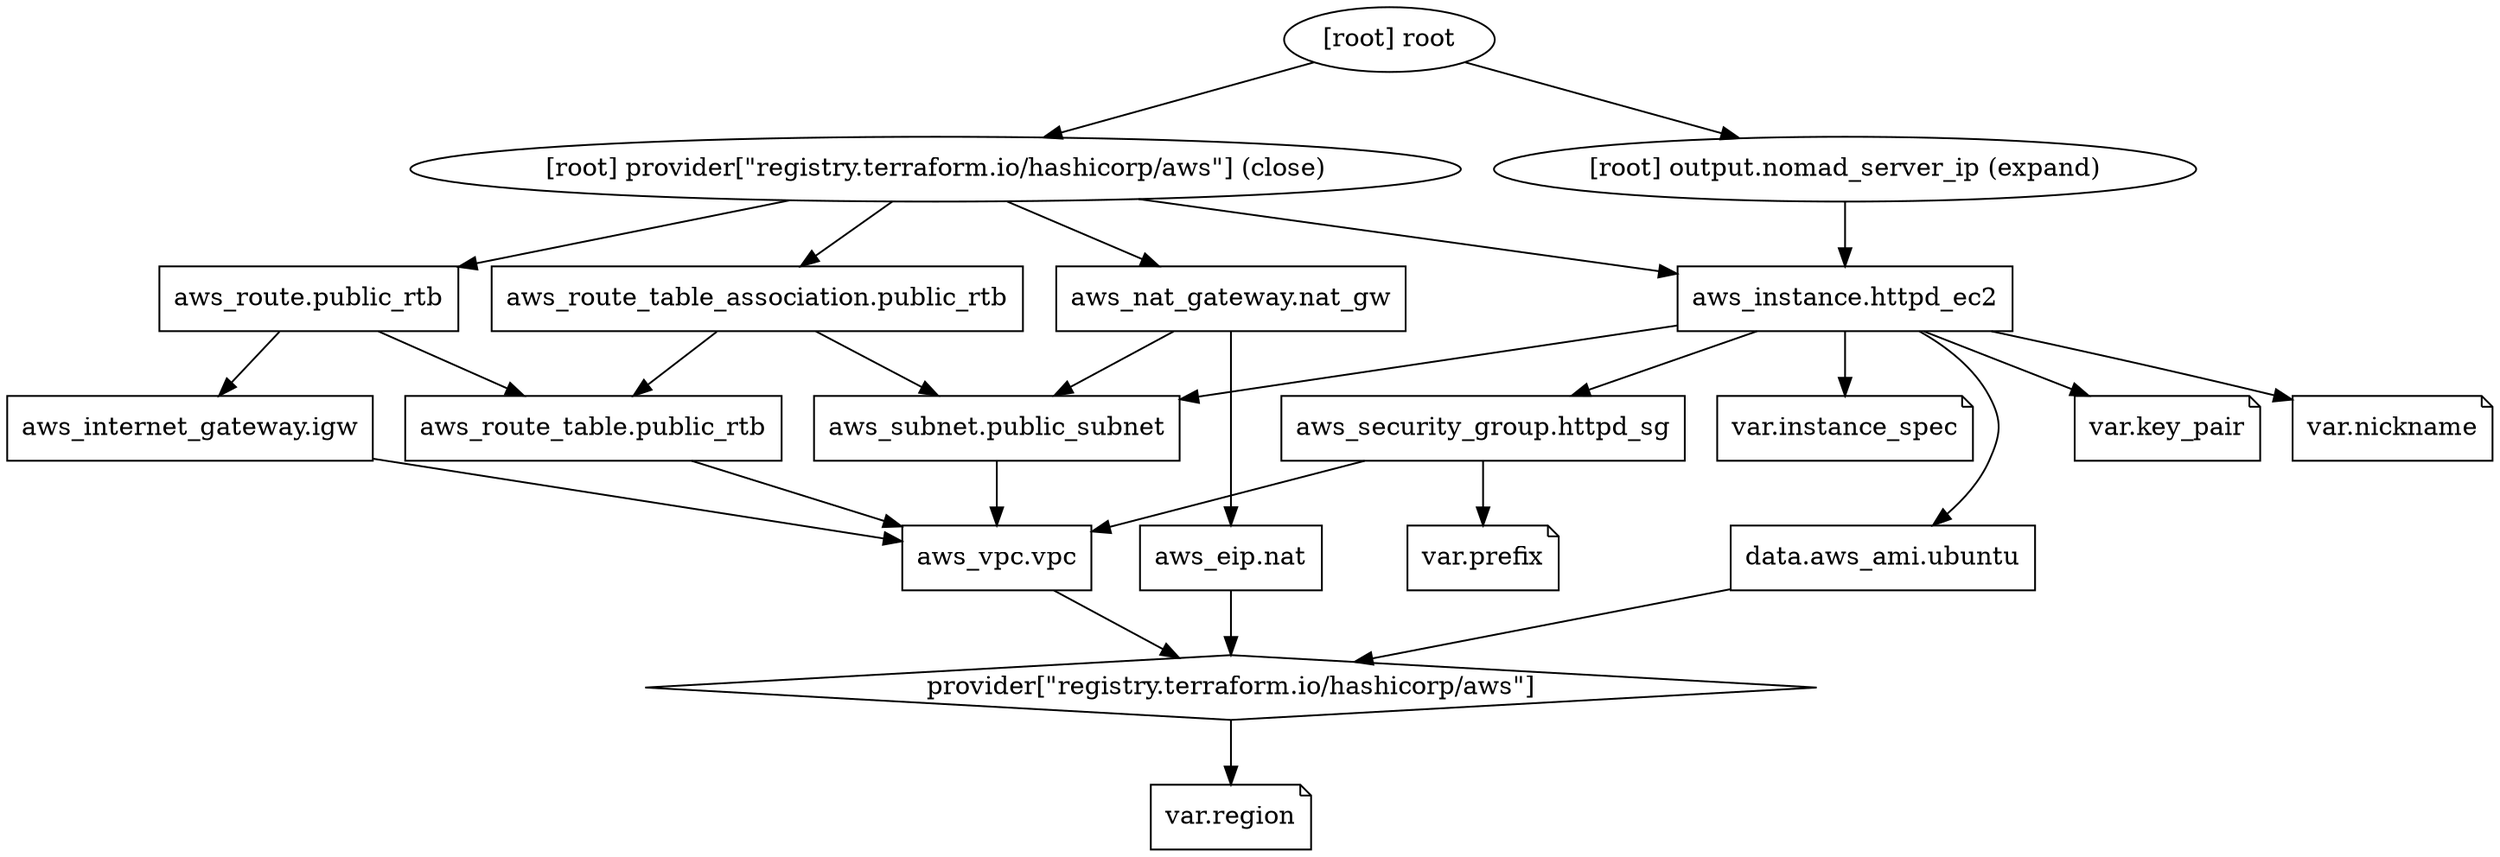 digraph {
	compound = "true"
	newrank = "true"
	subgraph "root" {
		"[root] aws_eip.nat (expand)" [label = "aws_eip.nat", shape = "box"]
		"[root] aws_instance.httpd_ec2 (expand)" [label = "aws_instance.httpd_ec2", shape = "box"]
		"[root] aws_internet_gateway.igw (expand)" [label = "aws_internet_gateway.igw", shape = "box"]
		"[root] aws_nat_gateway.nat_gw (expand)" [label = "aws_nat_gateway.nat_gw", shape = "box"]
		"[root] aws_route.public_rtb (expand)" [label = "aws_route.public_rtb", shape = "box"]
		"[root] aws_route_table.public_rtb (expand)" [label = "aws_route_table.public_rtb", shape = "box"]
		"[root] aws_route_table_association.public_rtb (expand)" [label = "aws_route_table_association.public_rtb", shape = "box"]
		"[root] aws_security_group.httpd_sg (expand)" [label = "aws_security_group.httpd_sg", shape = "box"]
		"[root] aws_subnet.public_subnet (expand)" [label = "aws_subnet.public_subnet", shape = "box"]
		"[root] aws_vpc.vpc (expand)" [label = "aws_vpc.vpc", shape = "box"]
		"[root] data.aws_ami.ubuntu (expand)" [label = "data.aws_ami.ubuntu", shape = "box"]
		"[root] provider[\"registry.terraform.io/hashicorp/aws\"]" [label = "provider[\"registry.terraform.io/hashicorp/aws\"]", shape = "diamond"]
		"[root] var.instance_spec" [label = "var.instance_spec", shape = "note"]
		"[root] var.key_pair" [label = "var.key_pair", shape = "note"]
		"[root] var.nickname" [label = "var.nickname", shape = "note"]
		"[root] var.prefix" [label = "var.prefix", shape = "note"]
		"[root] var.region" [label = "var.region", shape = "note"]
		"[root] aws_eip.nat (expand)" -> "[root] provider[\"registry.terraform.io/hashicorp/aws\"]"
		"[root] aws_instance.httpd_ec2 (expand)" -> "[root] aws_security_group.httpd_sg (expand)"
		"[root] aws_instance.httpd_ec2 (expand)" -> "[root] aws_subnet.public_subnet (expand)"
		"[root] aws_instance.httpd_ec2 (expand)" -> "[root] data.aws_ami.ubuntu (expand)"
		"[root] aws_instance.httpd_ec2 (expand)" -> "[root] var.instance_spec"
		"[root] aws_instance.httpd_ec2 (expand)" -> "[root] var.key_pair"
		"[root] aws_instance.httpd_ec2 (expand)" -> "[root] var.nickname"
		"[root] aws_internet_gateway.igw (expand)" -> "[root] aws_vpc.vpc (expand)"
		"[root] aws_nat_gateway.nat_gw (expand)" -> "[root] aws_eip.nat (expand)"
		"[root] aws_nat_gateway.nat_gw (expand)" -> "[root] aws_subnet.public_subnet (expand)"
		"[root] aws_route.public_rtb (expand)" -> "[root] aws_internet_gateway.igw (expand)"
		"[root] aws_route.public_rtb (expand)" -> "[root] aws_route_table.public_rtb (expand)"
		"[root] aws_route_table.public_rtb (expand)" -> "[root] aws_vpc.vpc (expand)"
		"[root] aws_route_table_association.public_rtb (expand)" -> "[root] aws_route_table.public_rtb (expand)"
		"[root] aws_route_table_association.public_rtb (expand)" -> "[root] aws_subnet.public_subnet (expand)"
		"[root] aws_security_group.httpd_sg (expand)" -> "[root] aws_vpc.vpc (expand)"
		"[root] aws_security_group.httpd_sg (expand)" -> "[root] var.prefix"
		"[root] aws_subnet.public_subnet (expand)" -> "[root] aws_vpc.vpc (expand)"
		"[root] aws_vpc.vpc (expand)" -> "[root] provider[\"registry.terraform.io/hashicorp/aws\"]"
		"[root] data.aws_ami.ubuntu (expand)" -> "[root] provider[\"registry.terraform.io/hashicorp/aws\"]"
		"[root] output.nomad_server_ip (expand)" -> "[root] aws_instance.httpd_ec2 (expand)"
		"[root] provider[\"registry.terraform.io/hashicorp/aws\"] (close)" -> "[root] aws_instance.httpd_ec2 (expand)"
		"[root] provider[\"registry.terraform.io/hashicorp/aws\"] (close)" -> "[root] aws_nat_gateway.nat_gw (expand)"
		"[root] provider[\"registry.terraform.io/hashicorp/aws\"] (close)" -> "[root] aws_route.public_rtb (expand)"
		"[root] provider[\"registry.terraform.io/hashicorp/aws\"] (close)" -> "[root] aws_route_table_association.public_rtb (expand)"
		"[root] provider[\"registry.terraform.io/hashicorp/aws\"]" -> "[root] var.region"
		"[root] root" -> "[root] output.nomad_server_ip (expand)"
		"[root] root" -> "[root] provider[\"registry.terraform.io/hashicorp/aws\"] (close)"
	}
}

